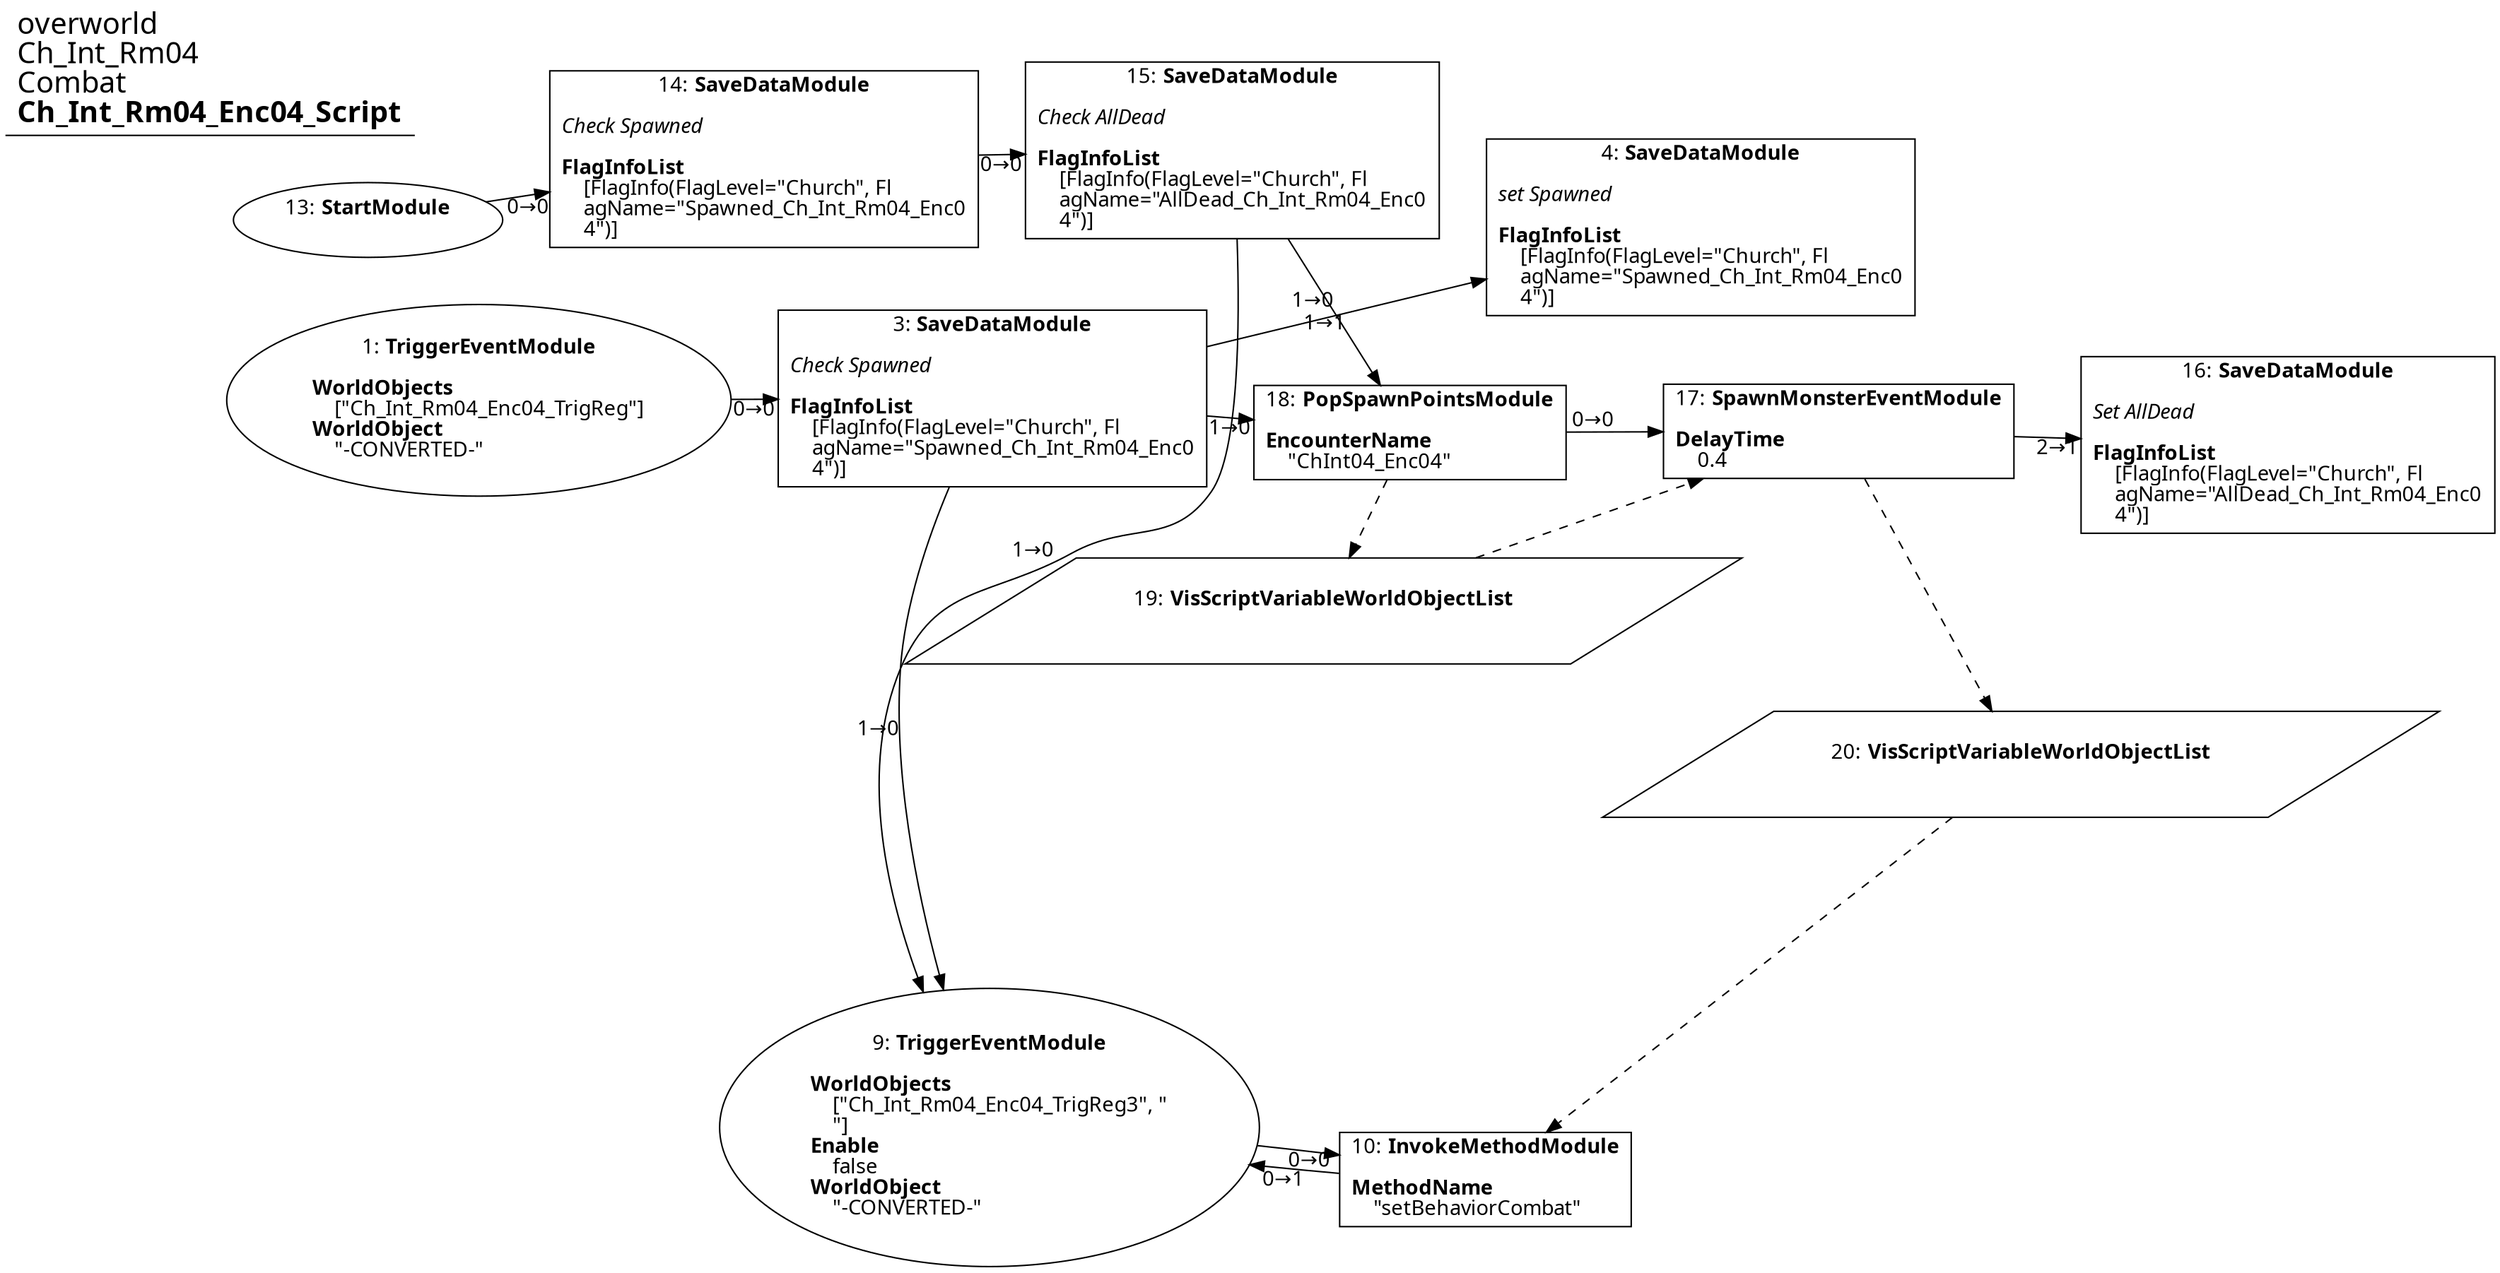 digraph {
    layout = fdp;
    overlap = prism;
    sep = "+16";
    splines = spline;

    node [ shape = box ];

    graph [ fontname = "Segoe UI" ];
    node [ fontname = "Segoe UI" ];
    edge [ fontname = "Segoe UI" ];

    1 [ label = <1: <b>TriggerEventModule</b><br/><br/><b>WorldObjects</b><br align="left"/>    [&quot;Ch_Int_Rm04_Enc04_TrigReg&quot;]<br align="left"/><b>WorldObject</b><br align="left"/>    &quot;-CONVERTED-&quot;<br align="left"/>> ];
    1 [ shape = oval ]
    1 [ pos = "0.289,-0.141!" ];
    1 -> 3 [ label = "0→0" ];

    3 [ label = <3: <b>SaveDataModule</b><br/><br/><i>Check Spawned<br align="left"/></i><br align="left"/><b>FlagInfoList</b><br align="left"/>    [FlagInfo(FlagLevel=&quot;Church&quot;, Fl<br align="left"/>    agName=&quot;Spawned_Ch_Int_Rm04_Enc0<br align="left"/>    4&quot;)]<br align="left"/>> ];
    3 [ pos = "0.53900003,-0.142!" ];
    3 -> 4 [ label = "1→1" ];
    3 -> 9 [ label = "1→0" ];
    3 -> 18 [ label = "1→0" ];

    4 [ label = <4: <b>SaveDataModule</b><br/><br/><i>set Spawned<br align="left"/></i><br align="left"/><b>FlagInfoList</b><br align="left"/>    [FlagInfo(FlagLevel=&quot;Church&quot;, Fl<br align="left"/>    agName=&quot;Spawned_Ch_Int_Rm04_Enc0<br align="left"/>    4&quot;)]<br align="left"/>> ];
    4 [ pos = "0.85700005,-0.020000001!" ];

    9 [ label = <9: <b>TriggerEventModule</b><br/><br/><b>WorldObjects</b><br align="left"/>    [&quot;Ch_Int_Rm04_Enc04_TrigReg3&quot;, &quot;<br align="left"/>    &quot;]<br align="left"/><b>Enable</b><br align="left"/>    false<br align="left"/><b>WorldObject</b><br align="left"/>    &quot;-CONVERTED-&quot;<br align="left"/>> ];
    9 [ shape = oval ]
    9 [ pos = "0.573,-0.651!" ];
    9 -> 10 [ label = "0→0" ];

    10 [ label = <10: <b>InvokeMethodModule</b><br/><br/><b>MethodName</b><br align="left"/>    &quot;setBehaviorCombat&quot;<br align="left"/>> ];
    10 [ pos = "0.88500005,-0.68600005!" ];
    10 -> 9 [ label = "0→1" ];
    20 -> 10 [ style = dashed ];

    13 [ label = <13: <b>StartModule</b><br/><br/>> ];
    13 [ shape = oval ]
    13 [ pos = "0.047000002,0.030000001!" ];
    13 -> 14 [ label = "0→0" ];

    14 [ label = <14: <b>SaveDataModule</b><br/><br/><i>Check Spawned<br align="left"/></i><br align="left"/><b>FlagInfoList</b><br align="left"/>    [FlagInfo(FlagLevel=&quot;Church&quot;, Fl<br align="left"/>    agName=&quot;Spawned_Ch_Int_Rm04_Enc0<br align="left"/>    4&quot;)]<br align="left"/>> ];
    14 [ pos = "0.20400001,0.028!" ];
    14 -> 15 [ label = "0→0" ];

    15 [ label = <15: <b>SaveDataModule</b><br/><br/><i>Check AllDead<br align="left"/></i><br align="left"/><b>FlagInfoList</b><br align="left"/>    [FlagInfo(FlagLevel=&quot;Church&quot;, Fl<br align="left"/>    agName=&quot;AllDead_Ch_Int_Rm04_Enc0<br align="left"/>    4&quot;)]<br align="left"/>> ];
    15 [ pos = "0.47100002,0.028!" ];
    15 -> 9 [ label = "1→0" ];
    15 -> 18 [ label = "1→0" ];

    16 [ label = <16: <b>SaveDataModule</b><br/><br/><i>Set AllDead<br align="left"/></i><br align="left"/><b>FlagInfoList</b><br align="left"/>    [FlagInfo(FlagLevel=&quot;Church&quot;, Fl<br align="left"/>    agName=&quot;AllDead_Ch_Int_Rm04_Enc0<br align="left"/>    4&quot;)]<br align="left"/>> ];
    16 [ pos = "1.307,-0.17400001!" ];

    17 [ label = <17: <b>SpawnMonsterEventModule</b><br/><br/><b>DelayTime</b><br align="left"/>    0.4<br align="left"/>> ];
    17 [ pos = "1.069,-0.16600001!" ];
    17 -> 16 [ label = "2→1" ];
    19 -> 17 [ style = dashed ];
    17 -> 20 [ style = dashed ];

    18 [ label = <18: <b>PopSpawnPointsModule</b><br/><br/><b>EncounterName</b><br align="left"/>    &quot;ChInt04_Enc04&quot;<br align="left"/>> ];
    18 [ pos = "0.809,-0.16600001!" ];
    18 -> 17 [ label = "0→0" ];
    18 -> 19 [ style = dashed ];

    19 [ label = <19: <b>VisScriptVariableWorldObjectList</b><br/><br/>> ];
    19 [ shape = parallelogram ]
    19 [ pos = "0.87200004,-0.32000002!" ];

    20 [ label = <20: <b>VisScriptVariableWorldObjectList</b><br/><br/>> ];
    20 [ shape = parallelogram ]
    20 [ pos = "1.079,-0.36600003!" ];

    title [ pos = "0.046000004,0.031000001!" ];
    title [ shape = underline ];
    title [ label = <<font point-size="20">overworld<br align="left"/>Ch_Int_Rm04<br align="left"/>Combat<br align="left"/><b>Ch_Int_Rm04_Enc04_Script</b><br align="left"/></font>> ];
}
